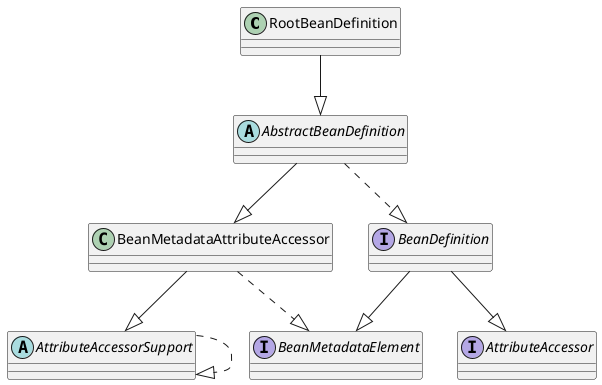 @startuml

class RootBeanDefinition{
}
abstract class AbstractBeanDefinition{
}
class BeanMetadataAttributeAccessor{
}
abstract class AttributeAccessorSupport{
}
interface BeanDefinition{
}
interface AttributeAccessor{
}
interface BeanMetadataElement{
}
RootBeanDefinition --|>AbstractBeanDefinition
AbstractBeanDefinition --|>BeanMetadataAttributeAccessor
AbstractBeanDefinition ..|>BeanDefinition
BeanMetadataAttributeAccessor --|>AttributeAccessorSupport
BeanMetadataAttributeAccessor ..|>BeanMetadataElement
BeanDefinition --|>AttributeAccessor
BeanDefinition --|>BeanMetadataElement
AttributeAccessorSupport ..|>AttributeAccessorSupport
@enduml